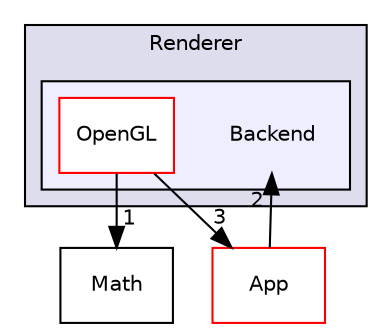 digraph "Source/Engine/Renderer/Backend" {
  compound=true
  node [ fontsize="10", fontname="Helvetica"];
  edge [ labelfontsize="10", labelfontname="Helvetica"];
  subgraph clusterdir_737254cceba0681fc4e88d7cc6242542 {
    graph [ bgcolor="#ddddee", pencolor="black", label="Renderer" fontname="Helvetica", fontsize="10", URL="dir_737254cceba0681fc4e88d7cc6242542.html"]
  subgraph clusterdir_c79c6c033d027c17eaa1f2b1380a450e {
    graph [ bgcolor="#eeeeff", pencolor="black", label="" URL="dir_c79c6c033d027c17eaa1f2b1380a450e.html"];
    dir_c79c6c033d027c17eaa1f2b1380a450e [shape=plaintext label="Backend"];
    dir_ae488323f06f5f00c37024e8a70420f1 [shape=box label="OpenGL" color="red" fillcolor="white" style="filled" URL="dir_ae488323f06f5f00c37024e8a70420f1.html"];
  }
  }
  dir_e063c324d67b7f31747867db3f2eb339 [shape=box label="Math" URL="dir_e063c324d67b7f31747867db3f2eb339.html"];
  dir_656421a8a1ab849c948c06a227b79784 [shape=box label="App" fillcolor="white" style="filled" color="red" URL="dir_656421a8a1ab849c948c06a227b79784.html"];
  dir_656421a8a1ab849c948c06a227b79784->dir_c79c6c033d027c17eaa1f2b1380a450e [headlabel="2", labeldistance=1.5 headhref="dir_000002_000012.html"];
  dir_ae488323f06f5f00c37024e8a70420f1->dir_e063c324d67b7f31747867db3f2eb339 [headlabel="1", labeldistance=1.5 headhref="dir_000013_000008.html"];
  dir_ae488323f06f5f00c37024e8a70420f1->dir_656421a8a1ab849c948c06a227b79784 [headlabel="3", labeldistance=1.5 headhref="dir_000013_000002.html"];
}
